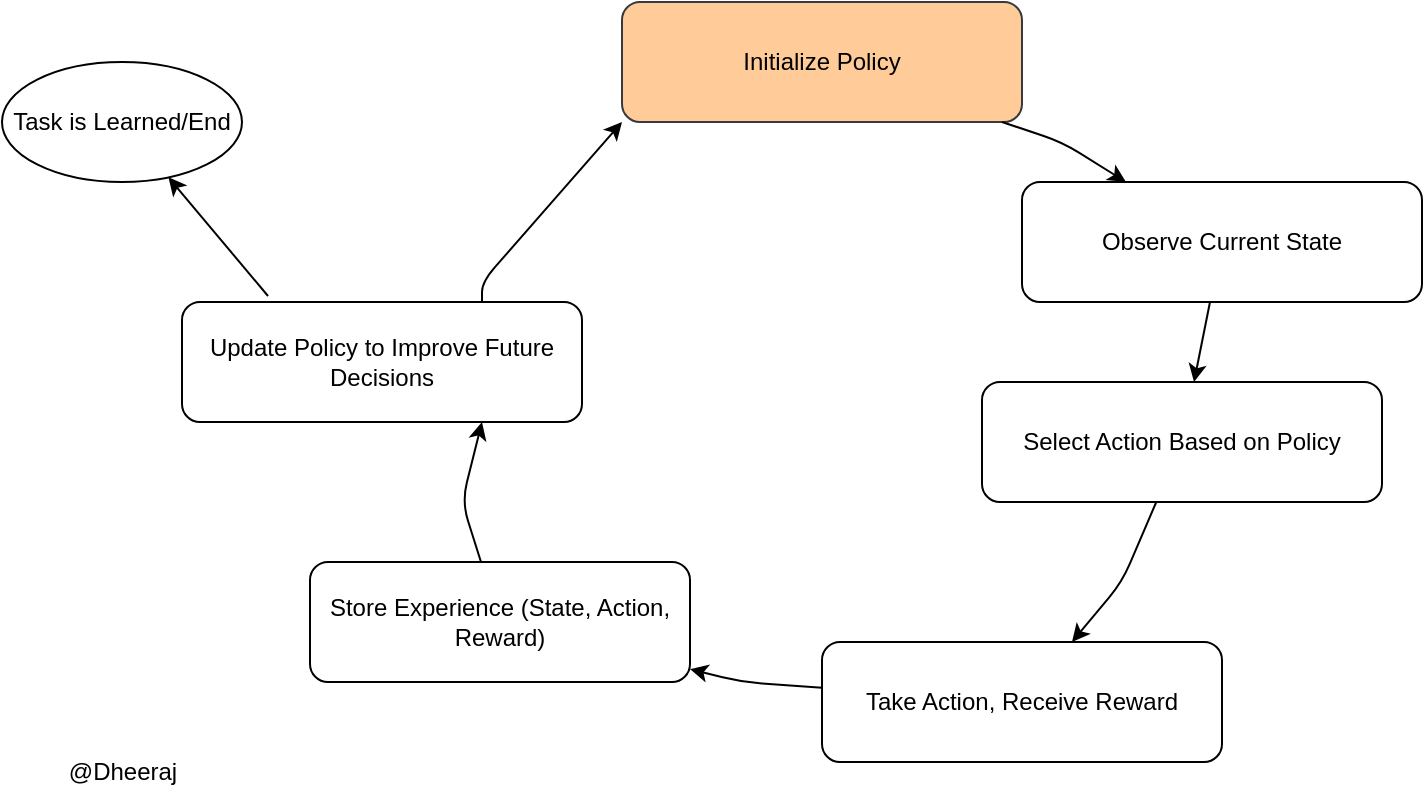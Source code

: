 <mxfile version="26.0.14">
  <diagram id="REINFORCE" name="REINFORCE Algorithm">
    <mxGraphModel dx="1434" dy="948" grid="1" gridSize="10" guides="1" tooltips="1" connect="1" arrows="1" fold="1" page="1" pageScale="1" pageWidth="827" pageHeight="1169" math="0" shadow="0">
      <root>
        <mxCell id="0" />
        <mxCell id="1" parent="0" />
        <mxCell id="3" value="Initialize Policy" style="rounded=1;whiteSpace=wrap;html=1;fillColor=#ffcc99;strokeColor=#36393d;" parent="1" vertex="1">
          <mxGeometry x="380" y="70" width="200" height="60" as="geometry" />
        </mxCell>
        <mxCell id="4" value="Observe Current State" style="rounded=1;whiteSpace=wrap;html=1;" parent="1" vertex="1">
          <mxGeometry x="580" y="160" width="200" height="60" as="geometry" />
        </mxCell>
        <mxCell id="5" value="Select Action Based on Policy" style="rounded=1;whiteSpace=wrap;html=1;" parent="1" vertex="1">
          <mxGeometry x="560" y="260" width="200" height="60" as="geometry" />
        </mxCell>
        <mxCell id="6" value="Take Action, Receive Reward" style="rounded=1;whiteSpace=wrap;html=1;" parent="1" vertex="1">
          <mxGeometry x="480" y="390" width="200" height="60" as="geometry" />
        </mxCell>
        <mxCell id="7" value="Store Experience (State, Action, Reward)" style="rounded=1;whiteSpace=wrap;html=1;" parent="1" vertex="1">
          <mxGeometry x="224" y="350" width="190" height="60" as="geometry" />
        </mxCell>
        <mxCell id="8" value="Update Policy to Improve Future Decisions" style="rounded=1;whiteSpace=wrap;html=1;" parent="1" vertex="1">
          <mxGeometry x="160" y="220" width="200" height="60" as="geometry" />
        </mxCell>
        <mxCell id="10" value="&lt;font&gt;&lt;span style=&quot;text-align: start;&quot;&gt;Task&amp;nbsp;&lt;/span&gt;&lt;span style=&quot;text-align: start;&quot; class=&quot;hljs-keyword&quot;&gt;is&lt;/span&gt;&lt;span style=&quot;text-align: start;&quot;&gt;&amp;nbsp;Learned/&lt;/span&gt;End&lt;/font&gt;" style="ellipse;whiteSpace=wrap;html=1;" parent="1" vertex="1">
          <mxGeometry x="70" y="100" width="120" height="60" as="geometry" />
        </mxCell>
        <mxCell id="12" parent="1" source="3" target="4" edge="1">
          <mxGeometry relative="1" as="geometry">
            <Array as="points">
              <mxPoint x="600" y="140" />
            </Array>
          </mxGeometry>
        </mxCell>
        <mxCell id="13" parent="1" source="4" target="5" edge="1">
          <mxGeometry relative="1" as="geometry" />
        </mxCell>
        <mxCell id="14" parent="1" source="5" target="6" edge="1">
          <mxGeometry relative="1" as="geometry">
            <Array as="points">
              <mxPoint x="630" y="360" />
            </Array>
          </mxGeometry>
        </mxCell>
        <mxCell id="15" parent="1" source="6" target="7" edge="1">
          <mxGeometry relative="1" as="geometry">
            <Array as="points">
              <mxPoint x="440" y="410" />
            </Array>
          </mxGeometry>
        </mxCell>
        <mxCell id="16" style="entryX=0.75;entryY=1;entryDx=0;entryDy=0;" parent="1" source="7" target="8" edge="1">
          <mxGeometry relative="1" as="geometry">
            <Array as="points">
              <mxPoint x="300" y="320" />
            </Array>
          </mxGeometry>
        </mxCell>
        <mxCell id="17" style="exitX=0.75;exitY=0;exitDx=0;exitDy=0;entryX=0;entryY=1;entryDx=0;entryDy=0;" parent="1" source="8" target="3" edge="1">
          <mxGeometry relative="1" as="geometry">
            <mxPoint x="540" y="90" as="targetPoint" />
            <Array as="points">
              <mxPoint x="310" y="210" />
            </Array>
          </mxGeometry>
        </mxCell>
        <mxCell id="18" style="exitX=0.215;exitY=-0.05;exitDx=0;exitDy=0;exitPerimeter=0;" parent="1" source="8" target="10" edge="1">
          <mxGeometry relative="1" as="geometry">
            <mxPoint x="297" y="671" as="sourcePoint" />
          </mxGeometry>
        </mxCell>
        <mxCell id="t4n1KedWIIMidOQG2YNz-21" value="@Dheeraj" style="text;html=1;align=center;verticalAlign=middle;resizable=0;points=[];autosize=1;strokeColor=none;fillColor=none;" vertex="1" parent="1">
          <mxGeometry x="90" y="440" width="80" height="30" as="geometry" />
        </mxCell>
      </root>
    </mxGraphModel>
  </diagram>
</mxfile>
